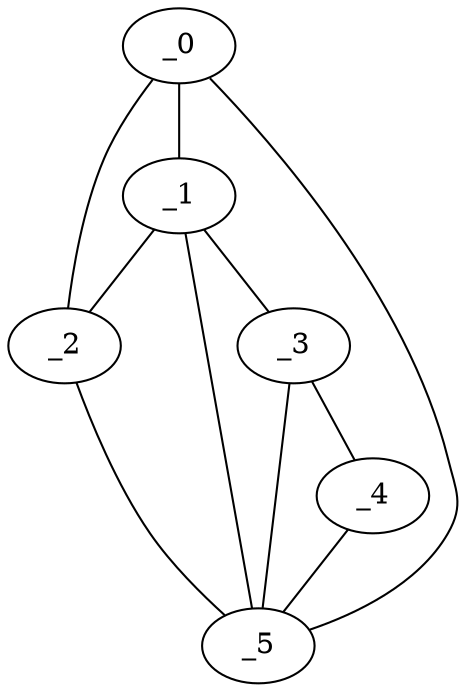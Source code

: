 graph "obj83__270.gxl" {
	_0	 [x=69,
		y=78];
	_1	 [x=71,
		y=2];
	_0 -- _1	 [valence=1];
	_2	 [x=77,
		y=26];
	_0 -- _2	 [valence=1];
	_5	 [x=81,
		y=15];
	_0 -- _5	 [valence=1];
	_1 -- _2	 [valence=2];
	_3	 [x=79,
		y=5];
	_1 -- _3	 [valence=1];
	_1 -- _5	 [valence=1];
	_2 -- _5	 [valence=2];
	_4	 [x=81,
		y=8];
	_3 -- _4	 [valence=1];
	_3 -- _5	 [valence=2];
	_4 -- _5	 [valence=1];
}
